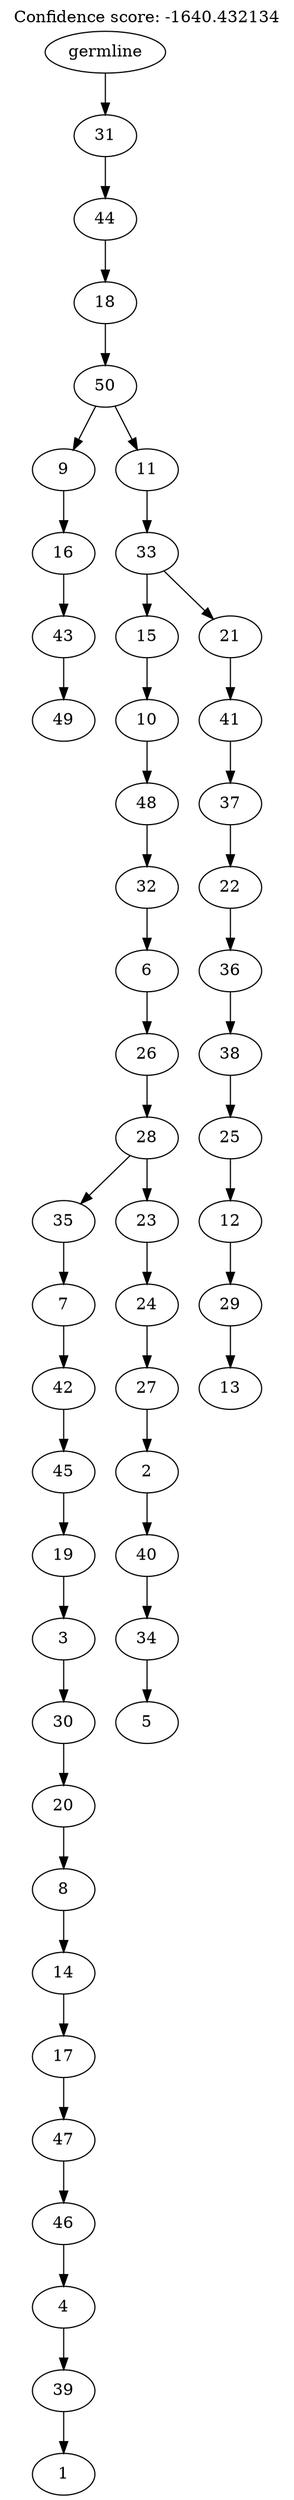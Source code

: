 digraph g {
	"49" -> "50";
	"50" [label="49"];
	"48" -> "49";
	"49" [label="43"];
	"47" -> "48";
	"48" [label="16"];
	"45" -> "46";
	"46" [label="1"];
	"44" -> "45";
	"45" [label="39"];
	"43" -> "44";
	"44" [label="4"];
	"42" -> "43";
	"43" [label="46"];
	"41" -> "42";
	"42" [label="47"];
	"40" -> "41";
	"41" [label="17"];
	"39" -> "40";
	"40" [label="14"];
	"38" -> "39";
	"39" [label="8"];
	"37" -> "38";
	"38" [label="20"];
	"36" -> "37";
	"37" [label="30"];
	"35" -> "36";
	"36" [label="3"];
	"34" -> "35";
	"35" [label="19"];
	"33" -> "34";
	"34" [label="45"];
	"32" -> "33";
	"33" [label="42"];
	"31" -> "32";
	"32" [label="7"];
	"29" -> "30";
	"30" [label="5"];
	"28" -> "29";
	"29" [label="34"];
	"27" -> "28";
	"28" [label="40"];
	"26" -> "27";
	"27" [label="2"];
	"25" -> "26";
	"26" [label="27"];
	"24" -> "25";
	"25" [label="24"];
	"23" -> "24";
	"24" [label="23"];
	"23" -> "31";
	"31" [label="35"];
	"22" -> "23";
	"23" [label="28"];
	"21" -> "22";
	"22" [label="26"];
	"20" -> "21";
	"21" [label="6"];
	"19" -> "20";
	"20" [label="32"];
	"18" -> "19";
	"19" [label="48"];
	"17" -> "18";
	"18" [label="10"];
	"15" -> "16";
	"16" [label="13"];
	"14" -> "15";
	"15" [label="29"];
	"13" -> "14";
	"14" [label="12"];
	"12" -> "13";
	"13" [label="25"];
	"11" -> "12";
	"12" [label="38"];
	"10" -> "11";
	"11" [label="36"];
	"9" -> "10";
	"10" [label="22"];
	"8" -> "9";
	"9" [label="37"];
	"7" -> "8";
	"8" [label="41"];
	"6" -> "7";
	"7" [label="21"];
	"6" -> "17";
	"17" [label="15"];
	"5" -> "6";
	"6" [label="33"];
	"4" -> "5";
	"5" [label="11"];
	"4" -> "47";
	"47" [label="9"];
	"3" -> "4";
	"4" [label="50"];
	"2" -> "3";
	"3" [label="18"];
	"1" -> "2";
	"2" [label="44"];
	"0" -> "1";
	"1" [label="31"];
	"0" [label="germline"];
	labelloc="t";
	label="Confidence score: -1640.432134";
}
